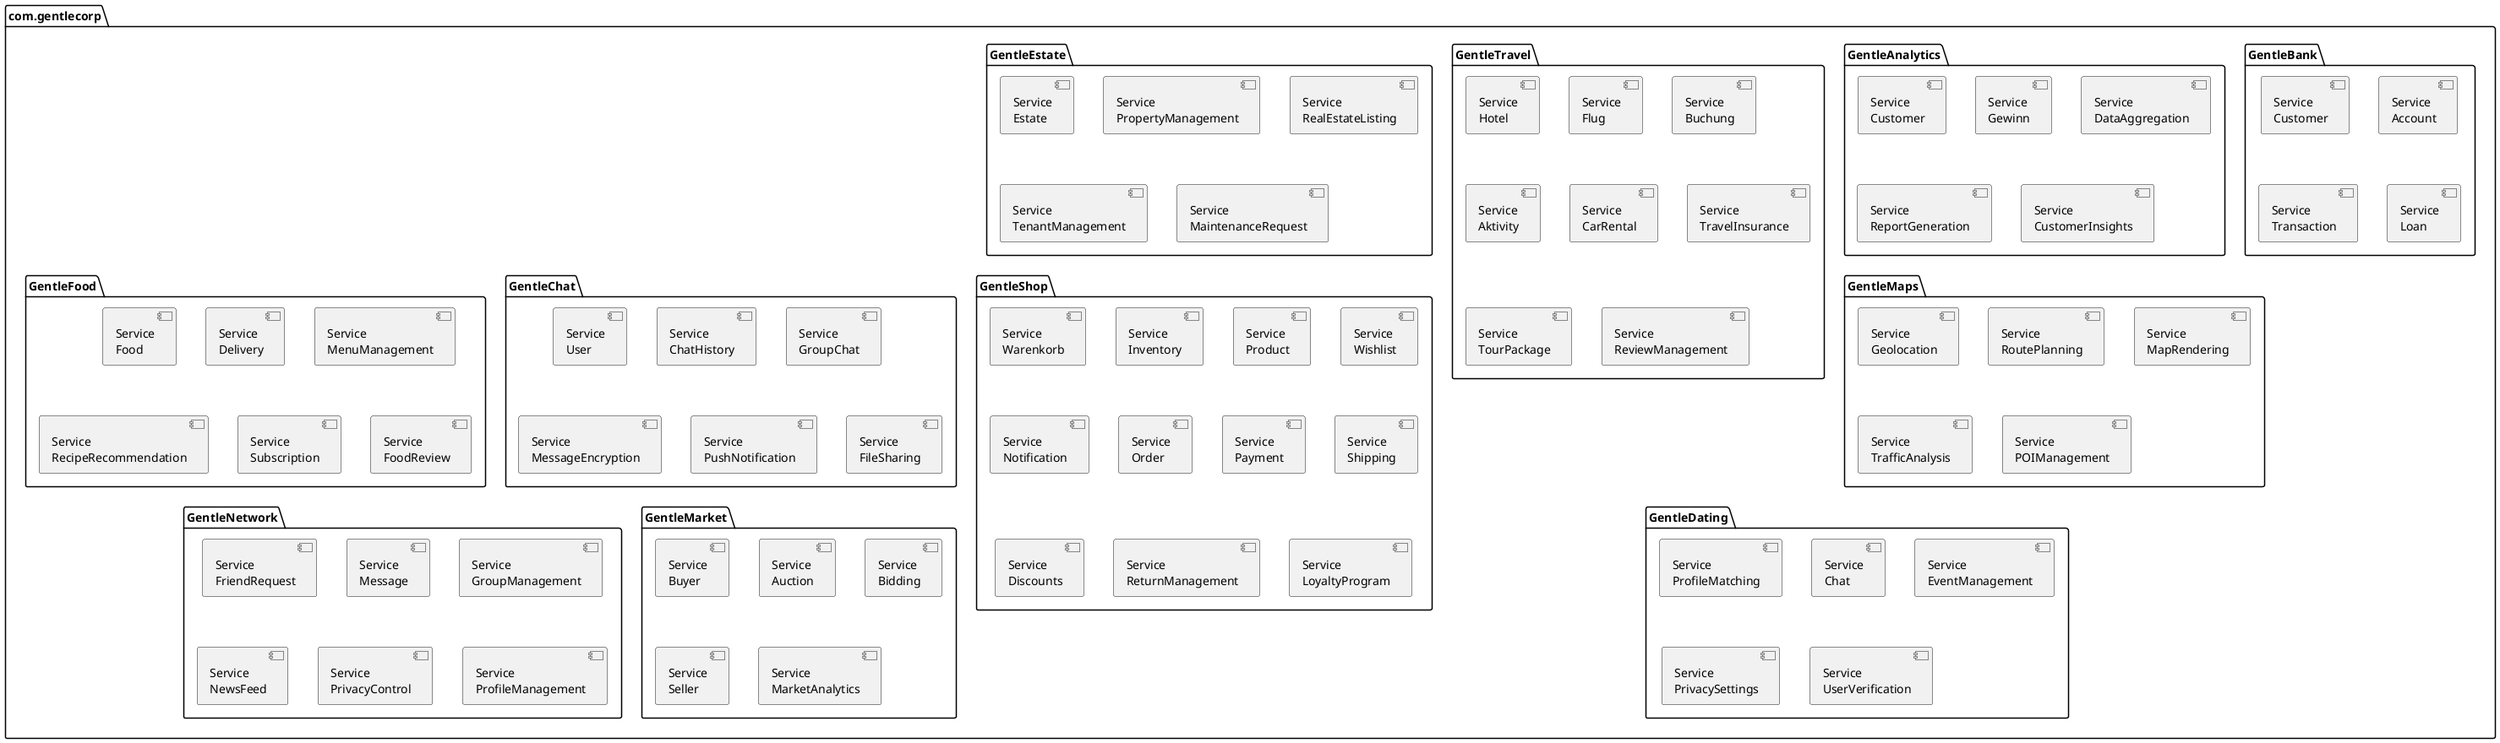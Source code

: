@startuml GentleCorp-Ecosystem


package com.gentlecorp {
    package GentleBank {
        [Service\nCustomer] as GentleBankCustomer
        [Service\nAccount] as Account
        [Service\nTransaction] as Transaction
        [Service\nLoan] as Loan
    }

    package GentleAnalytics {
        [Service\nCustomer] as Customer
        [Service\nGewinn] as Gewinn
        [Service\nDataAggregation] as DataAggregation
        [Service\nReportGeneration] as ReportGeneration
        [Service\nCustomerInsights] as CustomerInsights
    }

    package GentleTravel {
        [Service\nCustomer] as Customer
        [Service\nHotel] as Hotel
        [Service\nFlug] as Flug
        [Service\nBuchung] as Buchung
        [Service\nAktivity] as Aktivity
        [Service\nCarRental] as CarRental
        [Service\nTravelInsurance] as TravelInsurance
        [Service\nTourPackage] as TourPackage
        [Service\nReviewManagement] as ReviewManagement
    }

    package GentleEstate {
        [Service\nCustomer] as Customer
        [Service\nEstate] as Estate
        [Service\nPropertyManagement] as PropertyManagement
        [Service\nRealEstateListing] as RealEstateListing
        [Service\nTenantManagement] as TenantManagement
        [Service\nMaintenanceRequest] as MaintenanceRequest
    }

    package GentleMaps {
        [Service\nGeolocation] as Geolocation
        [Service\nRoutePlanning] as RoutePlanning
        [Service\nMapRendering] as MapRendering
        [Service\nTrafficAnalysis] as TrafficAnalysis
        [Service\nPOIManagement] as POIManagement
    }

    package GentleShop {
        [Service\nCustomer] as Customer
        [Service\nWarenkorb] as Warenkorb
        [Service\nInventory] as Inventory
        [Service\nProduct] as Product
        [Service\nWishlist] as Wishlist
        [Service\nNotification] as Notification
        [Service\nOrder] as Order
        [Service\nPayment] as Payment
        [Service\nShipping] as Shipping
        [Service\nDiscounts] as Discounts
        [Service\nReturnManagement] as ReturnManagement
        [Service\nLoyaltyProgram] as LoyaltyProgram
    }

    package GentleChat {
        [Service\nUser] as User
        [Service\nChatHistory] as ChatHistory
        [Service\nGroupChat] as GroupChat
        [Service\nMessageEncryption] as MessageEncryption
        [Service\nPushNotification] as PushNotification
        [Service\nFileSharing] as FileSharing
    }

    package GentleFood {
        [Service\nCustomer] as Customer
        [Service\nFood] as Food
        [Service\nWarenkorb] as Warenkorb
        [Service\nOrder] as Order
        [Service\nPayment] as Payment
        [Service\nDelivery] as Delivery
        [Service\nMenuManagement] as MenuManagement
        [Service\nRecipeRecommendation] as RecipeRecommendation
        [Service\nSubscription] as Subscription
        [Service\nFoodReview] as FoodReview
    }

    package GentleDating {
        [Service\nUser] as User
        [Service\nProfileMatching] as ProfileMatching
        [Service\nChat] as Chat
        [Service\nEventManagement] as EventManagement
        [Service\nPrivacySettings] as PrivacySettings
        [Service\nUserVerification] as UserVerification
    }

    package GentleMarket {
        [Service\nCustomer] as Customer
        [Service\nBuyer] as Buyer
        [Service\nAuction] as Auction
        [Service\nWarenkorb] as Warenkorb
        [Service\nInventory] as Inventory
        [Service\nProduct] as Product
        [Service\nWishlist] as Wishlist
        [Service\nNotification] as Notification
        [Service\nOrder] as Order
        [Service\nPayment] as Payment
        [Service\nBidding] as Bidding
        [Service\nSeller] as Seller
        [Service\nMarketAnalytics] as MarketAnalytics
    }

    package GentleNetwork {
        [Service\nUser] as User
        [Service\nFriendRequest] as FriendRequest
        [Service\nMessage] as Message
        [Service\nGroupManagement] as GroupManagement
        [Service\nNewsFeed] as NewsFeed
        [Service\nPrivacyControl] as PrivacyControl
        [Service\nProfileManagement] as ProfileManagement
    }
}
@enduml
